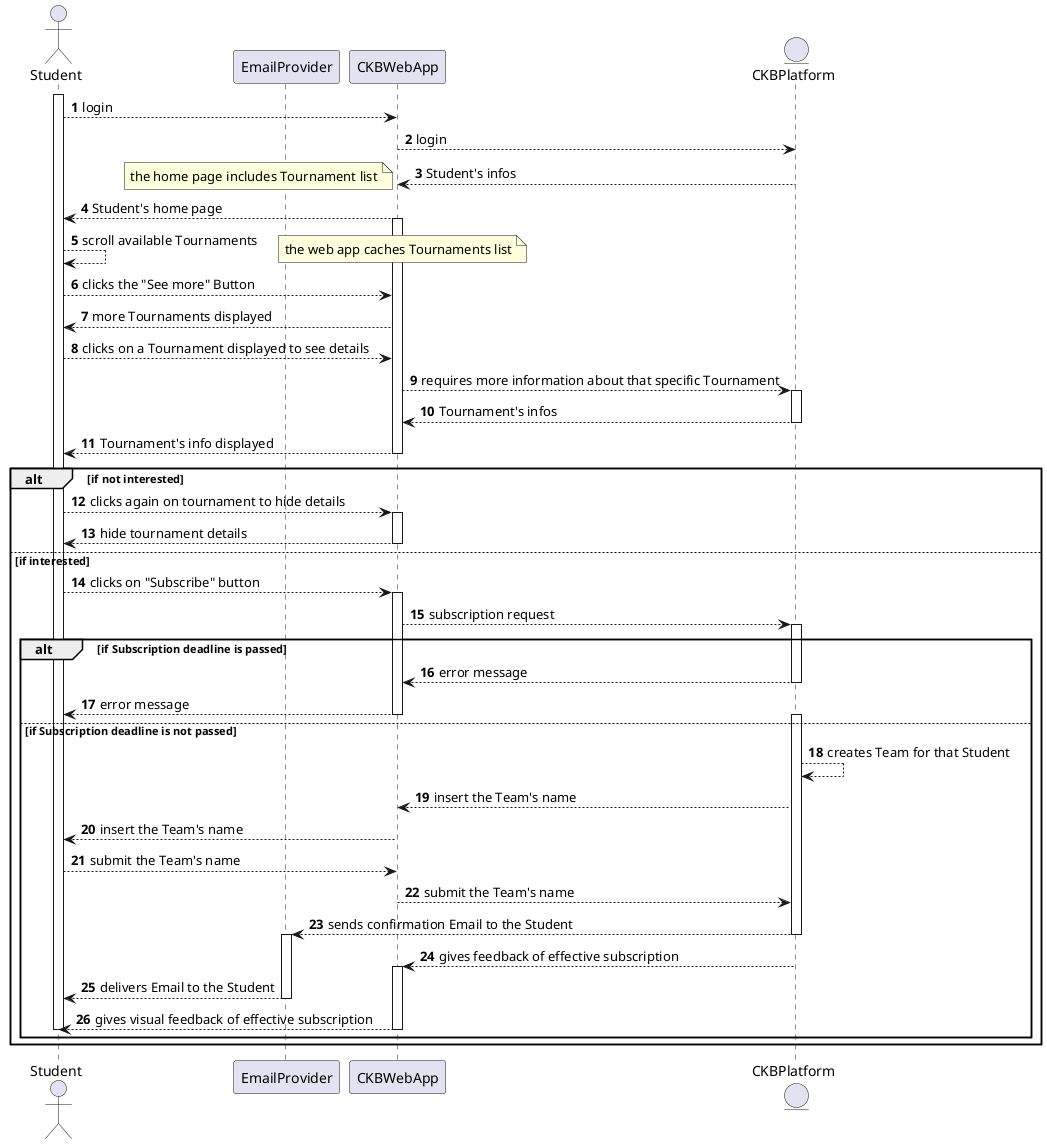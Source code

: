@startuml
autonumber
actor Student as S
participant EmailProvider as E
participant CKBWebApp as A
entity CKBPlatform as P


activate S
S--->A: login
A--->P: login
A<---P: Student's infos
deactivate P
note left
    the home page includes Tournament list
end note
S<---A: Student's home page
activate A
S--->S: scroll available Tournaments
note right
    the web app caches Tournaments list
end note
S--->A: clicks the "See more" Button
S<---A: more Tournaments displayed
S--->A: clicks on a Tournament displayed to see details
A--->P: requires more information about that specific Tournament
activate P
A<---P: Tournament's infos
deactivate P
S<---A: Tournament's info displayed
deactivate A

alt if not interested
    S--->A: clicks again on tournament to hide details
    activate A
    S<---A: hide tournament details
    deactivate A
else if interested
    S--->A: clicks on "Subscribe" button
    activate A
    A--->P: subscription request
    activate P

    alt if Subscription deadline is passed
        P--->A: error message
        deactivate P
        S<--A: error message
        deactivate A
    else if Subscription deadline is not passed
        activate P
        P--->P: creates Team for that Student
        P--->A: insert the Team's name
        A--->S: insert the Team's name
        S--->A: submit the Team's name
        A--->P: submit the Team's name
        P--->E: sends confirmation Email to the Student
        deactivate P
        activate E
        A<---P: gives feedback of effective subscription
        activate A
        E--->S: delivers Email to the Student
        deactivate E
        S<---A: gives visual feedback of effective subscription
        deactivate A
        deactivate S
    end
end
@enduml